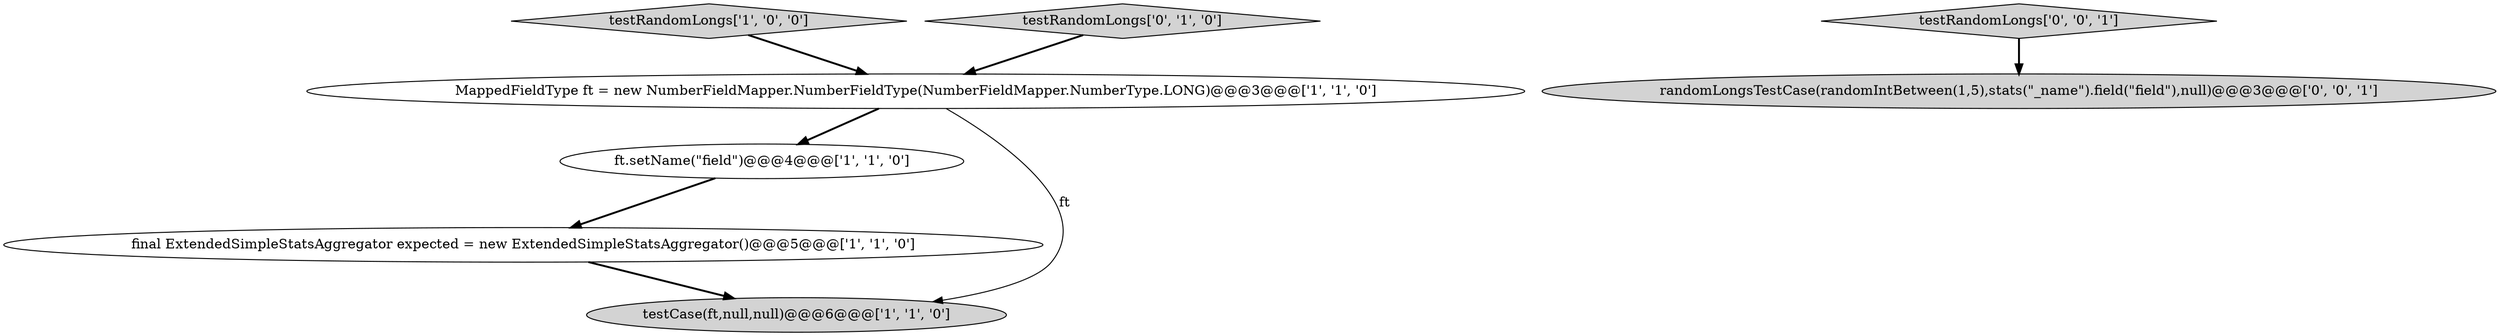 digraph {
4 [style = filled, label = "ft.setName(\"field\")@@@4@@@['1', '1', '0']", fillcolor = white, shape = ellipse image = "AAA0AAABBB1BBB"];
2 [style = filled, label = "testRandomLongs['1', '0', '0']", fillcolor = lightgray, shape = diamond image = "AAA0AAABBB1BBB"];
7 [style = filled, label = "testRandomLongs['0', '0', '1']", fillcolor = lightgray, shape = diamond image = "AAA0AAABBB3BBB"];
6 [style = filled, label = "randomLongsTestCase(randomIntBetween(1,5),stats(\"_name\").field(\"field\"),null)@@@3@@@['0', '0', '1']", fillcolor = lightgray, shape = ellipse image = "AAA0AAABBB3BBB"];
1 [style = filled, label = "testCase(ft,null,null)@@@6@@@['1', '1', '0']", fillcolor = lightgray, shape = ellipse image = "AAA0AAABBB1BBB"];
3 [style = filled, label = "final ExtendedSimpleStatsAggregator expected = new ExtendedSimpleStatsAggregator()@@@5@@@['1', '1', '0']", fillcolor = white, shape = ellipse image = "AAA0AAABBB1BBB"];
0 [style = filled, label = "MappedFieldType ft = new NumberFieldMapper.NumberFieldType(NumberFieldMapper.NumberType.LONG)@@@3@@@['1', '1', '0']", fillcolor = white, shape = ellipse image = "AAA0AAABBB1BBB"];
5 [style = filled, label = "testRandomLongs['0', '1', '0']", fillcolor = lightgray, shape = diamond image = "AAA0AAABBB2BBB"];
2->0 [style = bold, label=""];
5->0 [style = bold, label=""];
7->6 [style = bold, label=""];
0->1 [style = solid, label="ft"];
0->4 [style = bold, label=""];
4->3 [style = bold, label=""];
3->1 [style = bold, label=""];
}
